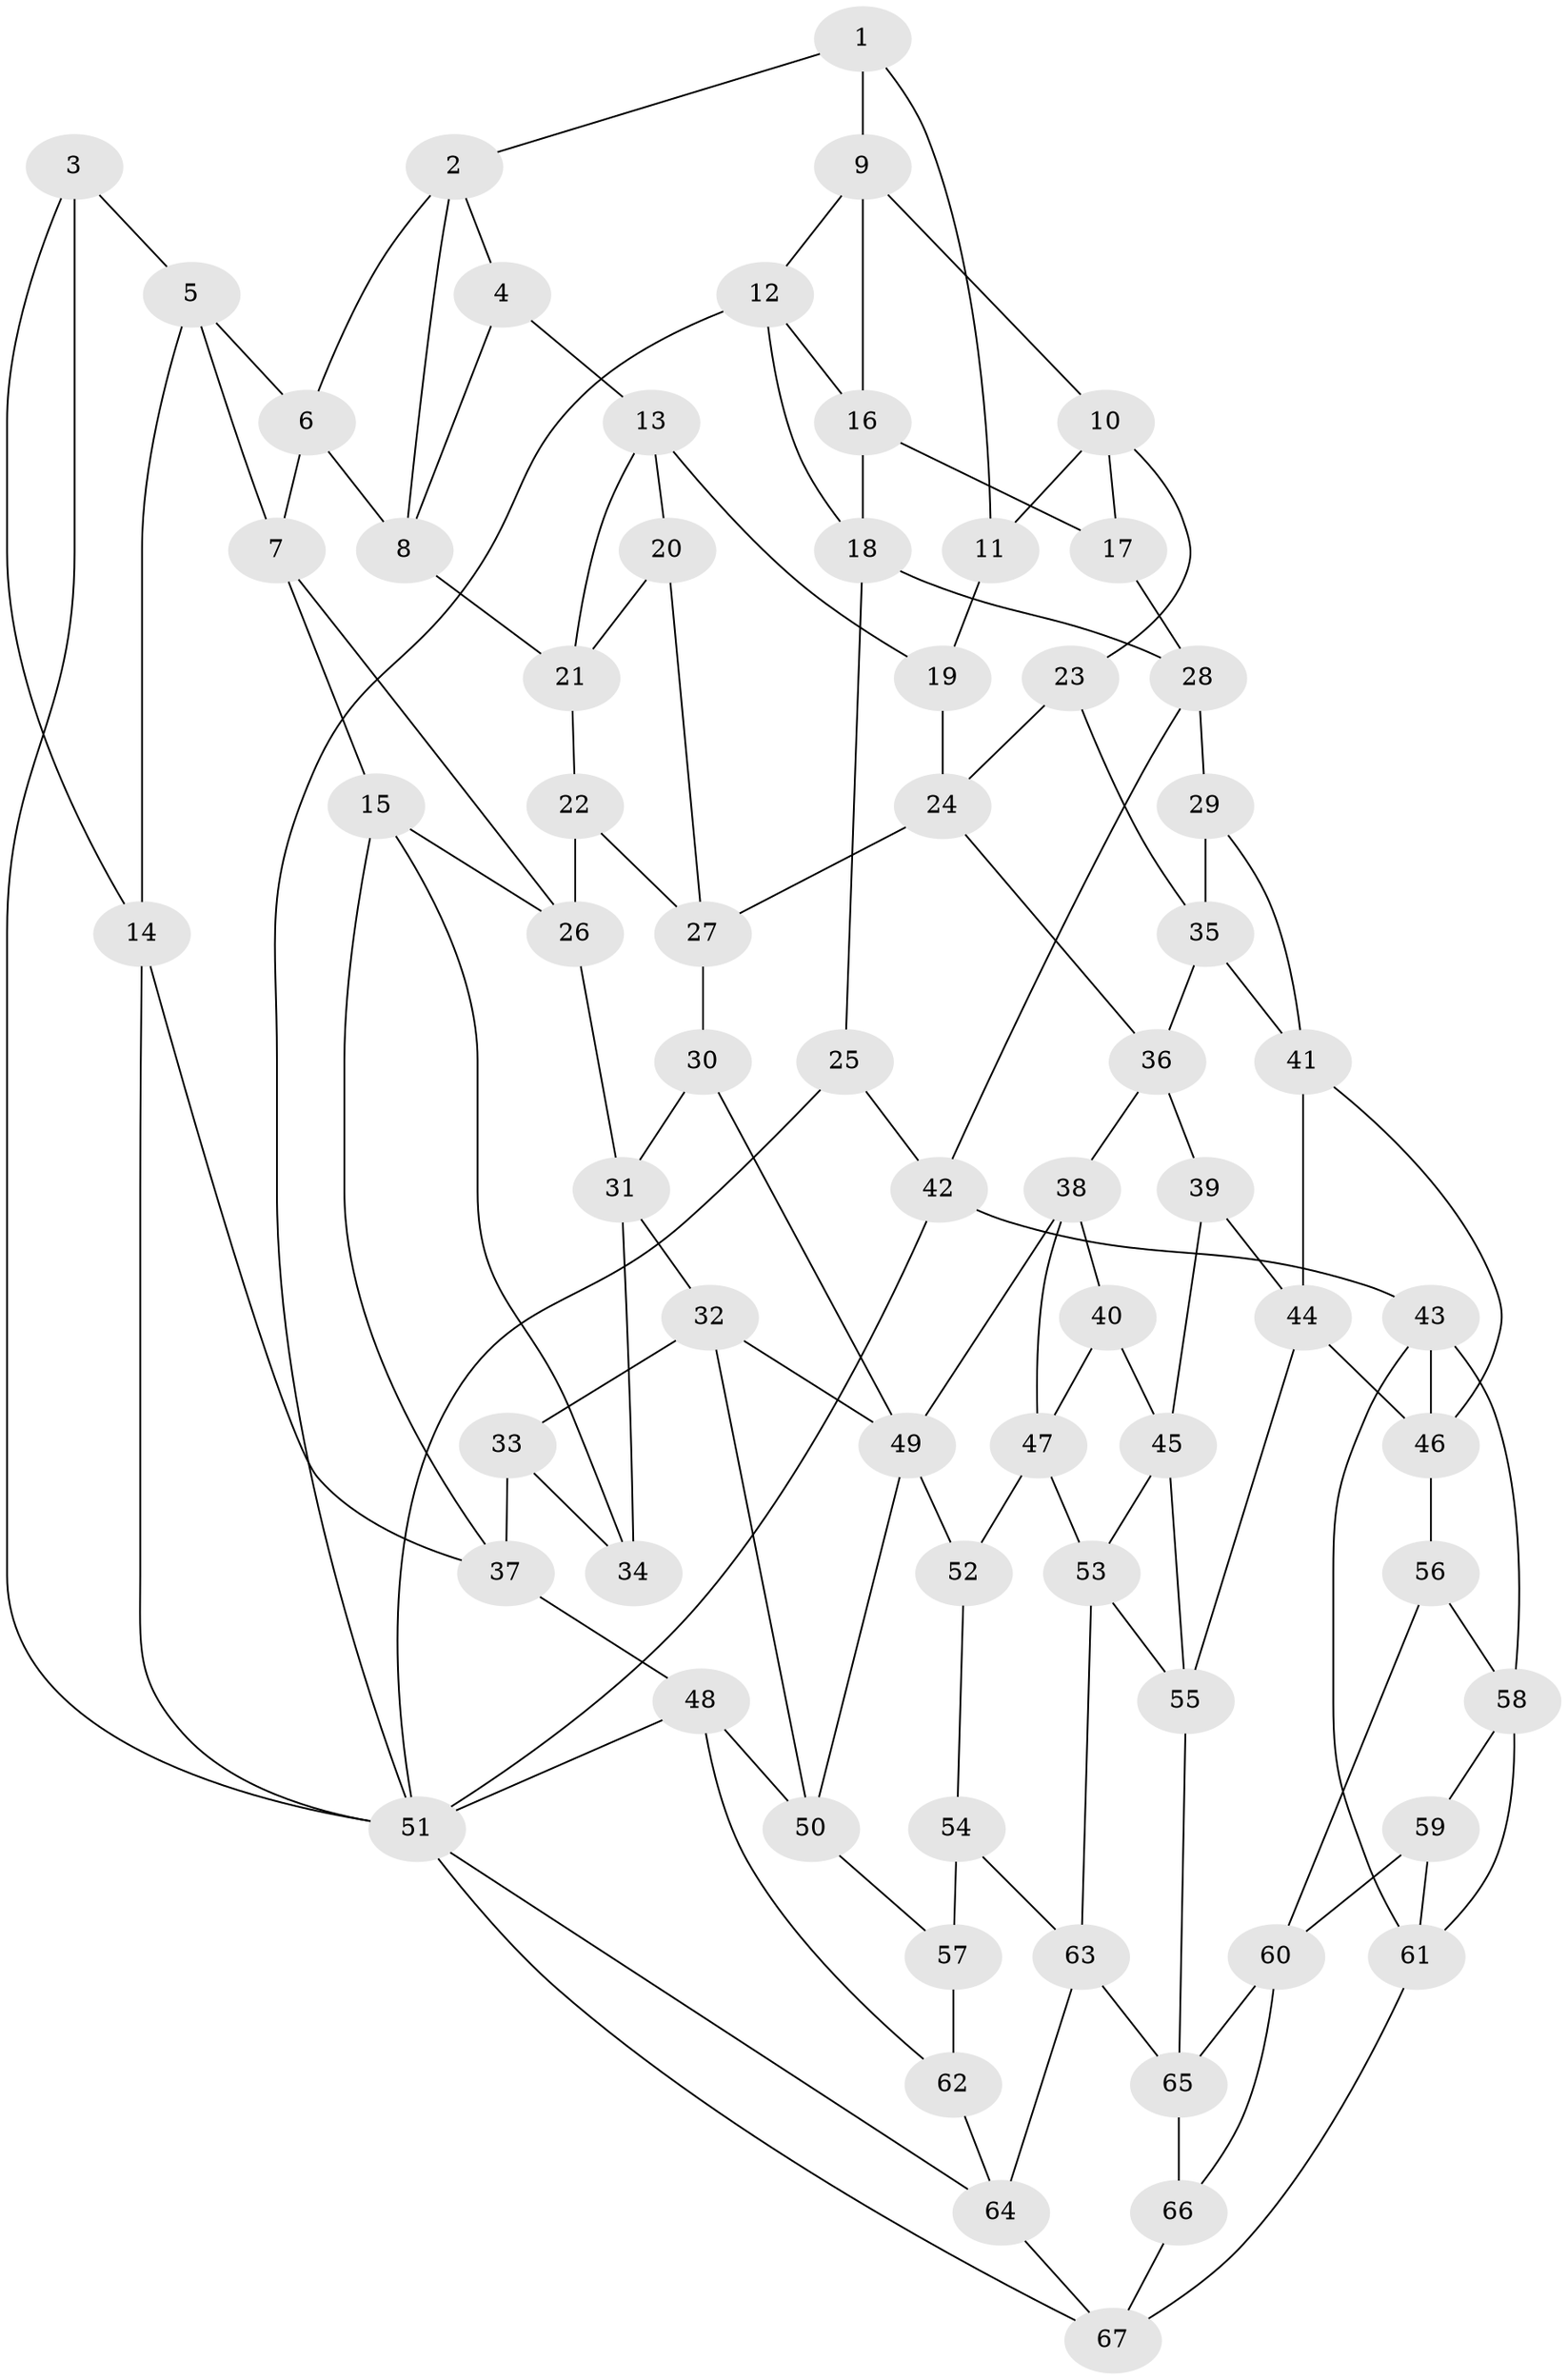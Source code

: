 // original degree distribution, {3: 0.014925373134328358, 5: 0.5373134328358209, 4: 0.23134328358208955, 6: 0.21641791044776118}
// Generated by graph-tools (version 1.1) at 2025/51/03/09/25 03:51:06]
// undirected, 67 vertices, 125 edges
graph export_dot {
graph [start="1"]
  node [color=gray90,style=filled];
  1;
  2;
  3;
  4;
  5;
  6;
  7;
  8;
  9;
  10;
  11;
  12;
  13;
  14;
  15;
  16;
  17;
  18;
  19;
  20;
  21;
  22;
  23;
  24;
  25;
  26;
  27;
  28;
  29;
  30;
  31;
  32;
  33;
  34;
  35;
  36;
  37;
  38;
  39;
  40;
  41;
  42;
  43;
  44;
  45;
  46;
  47;
  48;
  49;
  50;
  51;
  52;
  53;
  54;
  55;
  56;
  57;
  58;
  59;
  60;
  61;
  62;
  63;
  64;
  65;
  66;
  67;
  1 -- 2 [weight=1.0];
  1 -- 9 [weight=1.0];
  1 -- 11 [weight=1.0];
  2 -- 4 [weight=1.0];
  2 -- 6 [weight=1.0];
  2 -- 8 [weight=1.0];
  3 -- 5 [weight=1.0];
  3 -- 14 [weight=1.0];
  3 -- 51 [weight=1.0];
  4 -- 8 [weight=1.0];
  4 -- 13 [weight=1.0];
  5 -- 6 [weight=1.0];
  5 -- 7 [weight=1.0];
  5 -- 14 [weight=1.0];
  6 -- 7 [weight=1.0];
  6 -- 8 [weight=1.0];
  7 -- 15 [weight=1.0];
  7 -- 26 [weight=1.0];
  8 -- 21 [weight=1.0];
  9 -- 10 [weight=1.0];
  9 -- 12 [weight=1.0];
  9 -- 16 [weight=1.0];
  10 -- 11 [weight=1.0];
  10 -- 17 [weight=1.0];
  10 -- 23 [weight=1.0];
  11 -- 19 [weight=2.0];
  12 -- 16 [weight=1.0];
  12 -- 18 [weight=1.0];
  12 -- 51 [weight=1.0];
  13 -- 19 [weight=1.0];
  13 -- 20 [weight=1.0];
  13 -- 21 [weight=1.0];
  14 -- 37 [weight=1.0];
  14 -- 51 [weight=1.0];
  15 -- 26 [weight=1.0];
  15 -- 34 [weight=1.0];
  15 -- 37 [weight=1.0];
  16 -- 17 [weight=1.0];
  16 -- 18 [weight=1.0];
  17 -- 28 [weight=1.0];
  18 -- 25 [weight=1.0];
  18 -- 28 [weight=1.0];
  19 -- 24 [weight=1.0];
  20 -- 21 [weight=1.0];
  20 -- 27 [weight=1.0];
  21 -- 22 [weight=1.0];
  22 -- 26 [weight=1.0];
  22 -- 27 [weight=1.0];
  23 -- 24 [weight=1.0];
  23 -- 35 [weight=1.0];
  24 -- 27 [weight=1.0];
  24 -- 36 [weight=1.0];
  25 -- 42 [weight=1.0];
  25 -- 51 [weight=1.0];
  26 -- 31 [weight=1.0];
  27 -- 30 [weight=1.0];
  28 -- 29 [weight=1.0];
  28 -- 42 [weight=1.0];
  29 -- 35 [weight=1.0];
  29 -- 41 [weight=1.0];
  30 -- 31 [weight=1.0];
  30 -- 49 [weight=1.0];
  31 -- 32 [weight=1.0];
  31 -- 34 [weight=1.0];
  32 -- 33 [weight=1.0];
  32 -- 49 [weight=1.0];
  32 -- 50 [weight=1.0];
  33 -- 34 [weight=1.0];
  33 -- 37 [weight=1.0];
  35 -- 36 [weight=1.0];
  35 -- 41 [weight=1.0];
  36 -- 38 [weight=1.0];
  36 -- 39 [weight=1.0];
  37 -- 48 [weight=1.0];
  38 -- 40 [weight=1.0];
  38 -- 47 [weight=1.0];
  38 -- 49 [weight=1.0];
  39 -- 44 [weight=1.0];
  39 -- 45 [weight=1.0];
  40 -- 45 [weight=1.0];
  40 -- 47 [weight=1.0];
  41 -- 44 [weight=1.0];
  41 -- 46 [weight=1.0];
  42 -- 43 [weight=1.0];
  42 -- 51 [weight=1.0];
  43 -- 46 [weight=1.0];
  43 -- 58 [weight=1.0];
  43 -- 61 [weight=1.0];
  44 -- 46 [weight=1.0];
  44 -- 55 [weight=1.0];
  45 -- 53 [weight=1.0];
  45 -- 55 [weight=1.0];
  46 -- 56 [weight=1.0];
  47 -- 52 [weight=1.0];
  47 -- 53 [weight=1.0];
  48 -- 50 [weight=1.0];
  48 -- 51 [weight=1.0];
  48 -- 62 [weight=1.0];
  49 -- 50 [weight=1.0];
  49 -- 52 [weight=2.0];
  50 -- 57 [weight=1.0];
  51 -- 64 [weight=1.0];
  51 -- 67 [weight=1.0];
  52 -- 54 [weight=1.0];
  53 -- 55 [weight=1.0];
  53 -- 63 [weight=1.0];
  54 -- 57 [weight=2.0];
  54 -- 63 [weight=1.0];
  55 -- 65 [weight=1.0];
  56 -- 58 [weight=1.0];
  56 -- 60 [weight=1.0];
  57 -- 62 [weight=1.0];
  58 -- 59 [weight=1.0];
  58 -- 61 [weight=1.0];
  59 -- 60 [weight=1.0];
  59 -- 61 [weight=1.0];
  60 -- 65 [weight=1.0];
  60 -- 66 [weight=1.0];
  61 -- 67 [weight=1.0];
  62 -- 64 [weight=1.0];
  63 -- 64 [weight=1.0];
  63 -- 65 [weight=1.0];
  64 -- 67 [weight=1.0];
  65 -- 66 [weight=1.0];
  66 -- 67 [weight=1.0];
}
